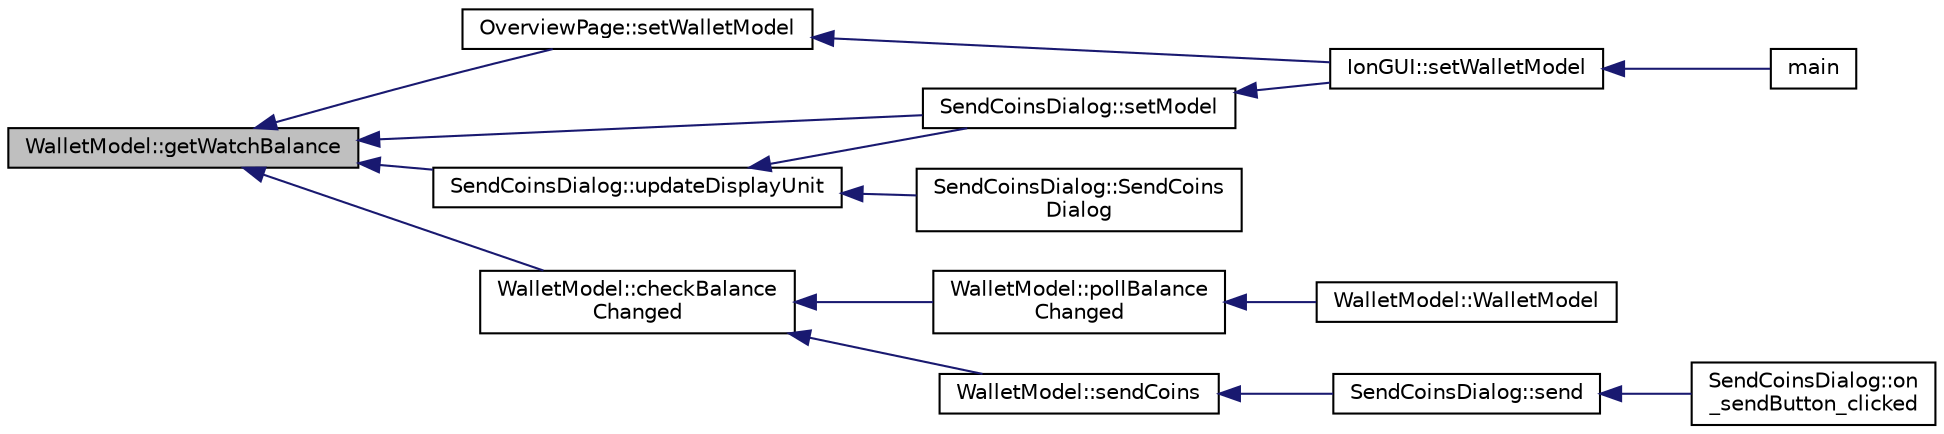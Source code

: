 digraph "WalletModel::getWatchBalance"
{
  edge [fontname="Helvetica",fontsize="10",labelfontname="Helvetica",labelfontsize="10"];
  node [fontname="Helvetica",fontsize="10",shape=record];
  rankdir="LR";
  Node772 [label="WalletModel::getWatchBalance",height=0.2,width=0.4,color="black", fillcolor="grey75", style="filled", fontcolor="black"];
  Node772 -> Node773 [dir="back",color="midnightblue",fontsize="10",style="solid",fontname="Helvetica"];
  Node773 [label="OverviewPage::setWalletModel",height=0.2,width=0.4,color="black", fillcolor="white", style="filled",URL="$d1/d91/class_overview_page.html#a2ed52a3a87e9c74fee38fa873c9bc71f"];
  Node773 -> Node774 [dir="back",color="midnightblue",fontsize="10",style="solid",fontname="Helvetica"];
  Node774 [label="IonGUI::setWalletModel",height=0.2,width=0.4,color="black", fillcolor="white", style="filled",URL="$dc/d0b/class_ion_g_u_i.html#a37f87db65498b036d387c705a749c45d",tooltip="Set the wallet model. "];
  Node774 -> Node775 [dir="back",color="midnightblue",fontsize="10",style="solid",fontname="Helvetica"];
  Node775 [label="main",height=0.2,width=0.4,color="black", fillcolor="white", style="filled",URL="$d5/d2d/ion_8cpp.html#a0ddf1224851353fc92bfbff6f499fa97"];
  Node772 -> Node776 [dir="back",color="midnightblue",fontsize="10",style="solid",fontname="Helvetica"];
  Node776 [label="SendCoinsDialog::setModel",height=0.2,width=0.4,color="black", fillcolor="white", style="filled",URL="$d6/de6/class_send_coins_dialog.html#a73a6c1b1850a334ee652ac167713a2aa"];
  Node776 -> Node774 [dir="back",color="midnightblue",fontsize="10",style="solid",fontname="Helvetica"];
  Node772 -> Node777 [dir="back",color="midnightblue",fontsize="10",style="solid",fontname="Helvetica"];
  Node777 [label="SendCoinsDialog::updateDisplayUnit",height=0.2,width=0.4,color="black", fillcolor="white", style="filled",URL="$d6/de6/class_send_coins_dialog.html#a74815ad8502b126200b6fd2e59e9f042"];
  Node777 -> Node778 [dir="back",color="midnightblue",fontsize="10",style="solid",fontname="Helvetica"];
  Node778 [label="SendCoinsDialog::SendCoins\lDialog",height=0.2,width=0.4,color="black", fillcolor="white", style="filled",URL="$d6/de6/class_send_coins_dialog.html#a0df5bc29d1df68eda44826651afc595f"];
  Node777 -> Node776 [dir="back",color="midnightblue",fontsize="10",style="solid",fontname="Helvetica"];
  Node772 -> Node779 [dir="back",color="midnightblue",fontsize="10",style="solid",fontname="Helvetica"];
  Node779 [label="WalletModel::checkBalance\lChanged",height=0.2,width=0.4,color="black", fillcolor="white", style="filled",URL="$d4/d27/class_wallet_model.html#adcc4eb8cd71cb4de223621866bb7fb7d"];
  Node779 -> Node780 [dir="back",color="midnightblue",fontsize="10",style="solid",fontname="Helvetica"];
  Node780 [label="WalletModel::pollBalance\lChanged",height=0.2,width=0.4,color="black", fillcolor="white", style="filled",URL="$d4/d27/class_wallet_model.html#a51469b2d95cfd4bc0a14ee456fca7b95"];
  Node780 -> Node781 [dir="back",color="midnightblue",fontsize="10",style="solid",fontname="Helvetica"];
  Node781 [label="WalletModel::WalletModel",height=0.2,width=0.4,color="black", fillcolor="white", style="filled",URL="$d4/d27/class_wallet_model.html#af50d9654d2f20e4e4f0789dcb64ad6b1"];
  Node779 -> Node782 [dir="back",color="midnightblue",fontsize="10",style="solid",fontname="Helvetica"];
  Node782 [label="WalletModel::sendCoins",height=0.2,width=0.4,color="black", fillcolor="white", style="filled",URL="$d4/d27/class_wallet_model.html#a053fb3ff2b8b0347f83e6bb591126746"];
  Node782 -> Node783 [dir="back",color="midnightblue",fontsize="10",style="solid",fontname="Helvetica"];
  Node783 [label="SendCoinsDialog::send",height=0.2,width=0.4,color="black", fillcolor="white", style="filled",URL="$d6/de6/class_send_coins_dialog.html#afd8d436a16ea7dba1276e8fdfdc8b2d3"];
  Node783 -> Node784 [dir="back",color="midnightblue",fontsize="10",style="solid",fontname="Helvetica"];
  Node784 [label="SendCoinsDialog::on\l_sendButton_clicked",height=0.2,width=0.4,color="black", fillcolor="white", style="filled",URL="$d6/de6/class_send_coins_dialog.html#a2cab7cf9ea5040b9e2189297f7d3c764"];
}
